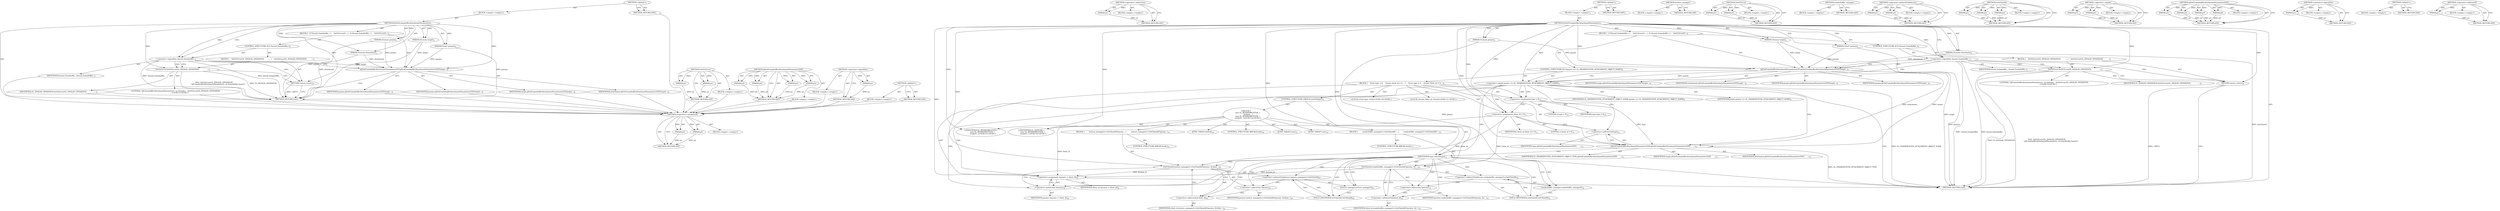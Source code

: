 digraph "&lt;operator&gt;.addressOf" {
vulnerable_6 [label=<(METHOD,&lt;global&gt;)<SUB>1</SUB>>];
vulnerable_7 [label=<(BLOCK,&lt;empty&gt;,&lt;empty&gt;)<SUB>1</SUB>>];
vulnerable_8 [label=<(METHOD,DoGetFramebufferAttachmentParameteriv)<SUB>1</SUB>>];
vulnerable_9 [label=<(PARAM,GLenum target)<SUB>2</SUB>>];
vulnerable_10 [label=<(PARAM,GLenum attachment)<SUB>2</SUB>>];
vulnerable_11 [label=<(PARAM,GLenum pname)<SUB>2</SUB>>];
vulnerable_12 [label=<(PARAM,GLint* params)<SUB>2</SUB>>];
vulnerable_13 [label=<(BLOCK,{
  if (!bound_framebuffer_) {
    SetGLError(G...,{
  if (!bound_framebuffer_) {
    SetGLError(G...)<SUB>2</SUB>>];
vulnerable_14 [label=<(CONTROL_STRUCTURE,IF,if (!bound_framebuffer_))<SUB>3</SUB>>];
vulnerable_15 [label=<(&lt;operator&gt;.logicalNot,!bound_framebuffer_)<SUB>3</SUB>>];
vulnerable_16 [label=<(IDENTIFIER,bound_framebuffer_,!bound_framebuffer_)<SUB>3</SUB>>];
vulnerable_17 [label=<(BLOCK,{
    SetGLError(GL_INVALID_OPERATION,
        ...,{
    SetGLError(GL_INVALID_OPERATION,
        ...)<SUB>3</SUB>>];
vulnerable_18 [label=<(SetGLError,SetGLError(GL_INVALID_OPERATION,
              ...)<SUB>4</SUB>>];
vulnerable_19 [label=<(IDENTIFIER,GL_INVALID_OPERATION,SetGLError(GL_INVALID_OPERATION,
              ...)<SUB>4</SUB>>];
vulnerable_20 [label="<(LITERAL,&quot;glFramebufferAttachmentParameteriv: no framebu...,SetGLError(GL_INVALID_OPERATION,
              ...)<SUB>5</SUB>>"];
vulnerable_21 [label=<(RETURN,return;,return;)<SUB>6</SUB>>];
vulnerable_22 [label=<(glGetFramebufferAttachmentParameterivEXT,glGetFramebufferAttachmentParameterivEXT(target...)<SUB>8</SUB>>];
vulnerable_23 [label=<(IDENTIFIER,target,glGetFramebufferAttachmentParameterivEXT(target...)<SUB>8</SUB>>];
vulnerable_24 [label=<(IDENTIFIER,attachment,glGetFramebufferAttachmentParameterivEXT(target...)<SUB>8</SUB>>];
vulnerable_25 [label=<(IDENTIFIER,pname,glGetFramebufferAttachmentParameterivEXT(target...)<SUB>8</SUB>>];
vulnerable_26 [label=<(IDENTIFIER,params,glGetFramebufferAttachmentParameterivEXT(target...)<SUB>8</SUB>>];
vulnerable_27 [label=<(METHOD_RETURN,void)<SUB>1</SUB>>];
vulnerable_29 [label=<(METHOD_RETURN,ANY)<SUB>1</SUB>>];
vulnerable_52 [label=<(METHOD,SetGLError)>];
vulnerable_53 [label=<(PARAM,p1)>];
vulnerable_54 [label=<(PARAM,p2)>];
vulnerable_55 [label=<(BLOCK,&lt;empty&gt;,&lt;empty&gt;)>];
vulnerable_56 [label=<(METHOD_RETURN,ANY)>];
vulnerable_57 [label=<(METHOD,glGetFramebufferAttachmentParameterivEXT)>];
vulnerable_58 [label=<(PARAM,p1)>];
vulnerable_59 [label=<(PARAM,p2)>];
vulnerable_60 [label=<(PARAM,p3)>];
vulnerable_61 [label=<(PARAM,p4)>];
vulnerable_62 [label=<(BLOCK,&lt;empty&gt;,&lt;empty&gt;)>];
vulnerable_63 [label=<(METHOD_RETURN,ANY)>];
vulnerable_48 [label=<(METHOD,&lt;operator&gt;.logicalNot)>];
vulnerable_49 [label=<(PARAM,p1)>];
vulnerable_50 [label=<(BLOCK,&lt;empty&gt;,&lt;empty&gt;)>];
vulnerable_51 [label=<(METHOD_RETURN,ANY)>];
vulnerable_42 [label=<(METHOD,&lt;global&gt;)<SUB>1</SUB>>];
vulnerable_43 [label=<(BLOCK,&lt;empty&gt;,&lt;empty&gt;)>];
vulnerable_44 [label=<(METHOD_RETURN,ANY)>];
fixed_127 [label=<(METHOD,&lt;operator&gt;.assignment)>];
fixed_128 [label=<(PARAM,p1)>];
fixed_129 [label=<(PARAM,p2)>];
fixed_130 [label=<(BLOCK,&lt;empty&gt;,&lt;empty&gt;)>];
fixed_131 [label=<(METHOD_RETURN,ANY)>];
fixed_150 [label=<(METHOD,&lt;operator&gt;.indirection)>];
fixed_151 [label=<(PARAM,p1)>];
fixed_152 [label=<(BLOCK,&lt;empty&gt;,&lt;empty&gt;)>];
fixed_153 [label=<(METHOD_RETURN,ANY)>];
fixed_6 [label=<(METHOD,&lt;global&gt;)<SUB>1</SUB>>];
fixed_7 [label=<(BLOCK,&lt;empty&gt;,&lt;empty&gt;)<SUB>1</SUB>>];
fixed_8 [label=<(METHOD,DoGetFramebufferAttachmentParameteriv)<SUB>1</SUB>>];
fixed_9 [label=<(PARAM,GLenum target)<SUB>2</SUB>>];
fixed_10 [label=<(PARAM,GLenum attachment)<SUB>2</SUB>>];
fixed_11 [label=<(PARAM,GLenum pname)<SUB>2</SUB>>];
fixed_12 [label=<(PARAM,GLint* params)<SUB>2</SUB>>];
fixed_13 [label=<(BLOCK,{
  if (!bound_framebuffer_) {
    SetGLError(G...,{
  if (!bound_framebuffer_) {
    SetGLError(G...)<SUB>2</SUB>>];
fixed_14 [label=<(CONTROL_STRUCTURE,IF,if (!bound_framebuffer_))<SUB>3</SUB>>];
fixed_15 [label=<(&lt;operator&gt;.logicalNot,!bound_framebuffer_)<SUB>3</SUB>>];
fixed_16 [label=<(IDENTIFIER,bound_framebuffer_,!bound_framebuffer_)<SUB>3</SUB>>];
fixed_17 [label=<(BLOCK,{
    SetGLError(GL_INVALID_OPERATION,
        ...,{
    SetGLError(GL_INVALID_OPERATION,
        ...)<SUB>3</SUB>>];
fixed_18 [label=<(SetGLError,SetGLError(GL_INVALID_OPERATION,
              ...)<SUB>4</SUB>>];
fixed_19 [label=<(IDENTIFIER,GL_INVALID_OPERATION,SetGLError(GL_INVALID_OPERATION,
              ...)<SUB>4</SUB>>];
fixed_20 [label="<(LITERAL,&quot;glFramebufferAttachmentParameteriv: no framebu...,SetGLError(GL_INVALID_OPERATION,
              ...)<SUB>5</SUB>>"];
fixed_21 [label=<(RETURN,return;,return;)<SUB>6</SUB>>];
fixed_22 [label=<(glGetFramebufferAttachmentParameterivEXT,glGetFramebufferAttachmentParameterivEXT(target...)<SUB>8</SUB>>];
fixed_23 [label=<(IDENTIFIER,target,glGetFramebufferAttachmentParameterivEXT(target...)<SUB>8</SUB>>];
fixed_24 [label=<(IDENTIFIER,attachment,glGetFramebufferAttachmentParameterivEXT(target...)<SUB>8</SUB>>];
fixed_25 [label=<(IDENTIFIER,pname,glGetFramebufferAttachmentParameterivEXT(target...)<SUB>8</SUB>>];
fixed_26 [label=<(IDENTIFIER,params,glGetFramebufferAttachmentParameterivEXT(target...)<SUB>8</SUB>>];
fixed_27 [label=<(CONTROL_STRUCTURE,IF,if (pname == GL_FRAMEBUFFER_ATTACHMENT_OBJECT_NAME))<SUB>9</SUB>>];
fixed_28 [label=<(&lt;operator&gt;.equals,pname == GL_FRAMEBUFFER_ATTACHMENT_OBJECT_NAME)<SUB>9</SUB>>];
fixed_29 [label=<(IDENTIFIER,pname,pname == GL_FRAMEBUFFER_ATTACHMENT_OBJECT_NAME)<SUB>9</SUB>>];
fixed_30 [label=<(IDENTIFIER,GL_FRAMEBUFFER_ATTACHMENT_OBJECT_NAME,pname == GL_FRAMEBUFFER_ATTACHMENT_OBJECT_NAME)<SUB>9</SUB>>];
fixed_31 [label=<(BLOCK,{
    GLint type = 0;
    GLuint client_id = 0;...,{
    GLint type = 0;
    GLuint client_id = 0;...)<SUB>9</SUB>>];
fixed_32 [label="<(LOCAL,GLint type: GLint)<SUB>10</SUB>>"];
fixed_33 [label=<(&lt;operator&gt;.assignment,type = 0)<SUB>10</SUB>>];
fixed_34 [label=<(IDENTIFIER,type,type = 0)<SUB>10</SUB>>];
fixed_35 [label=<(LITERAL,0,type = 0)<SUB>10</SUB>>];
fixed_36 [label="<(LOCAL,GLuint client_id: GLuint)<SUB>11</SUB>>"];
fixed_37 [label=<(&lt;operator&gt;.assignment,client_id = 0)<SUB>11</SUB>>];
fixed_38 [label=<(IDENTIFIER,client_id,client_id = 0)<SUB>11</SUB>>];
fixed_39 [label=<(LITERAL,0,client_id = 0)<SUB>11</SUB>>];
fixed_40 [label=<(glGetFramebufferAttachmentParameterivEXT,glGetFramebufferAttachmentParameterivEXT(
     ...)<SUB>12</SUB>>];
fixed_41 [label=<(IDENTIFIER,target,glGetFramebufferAttachmentParameterivEXT(
     ...)<SUB>13</SUB>>];
fixed_42 [label=<(IDENTIFIER,attachment,glGetFramebufferAttachmentParameterivEXT(
     ...)<SUB>13</SUB>>];
fixed_43 [label=<(IDENTIFIER,GL_FRAMEBUFFER_ATTACHMENT_OBJECT_TYPE,glGetFramebufferAttachmentParameterivEXT(
     ...)<SUB>13</SUB>>];
fixed_44 [label=<(&lt;operator&gt;.addressOf,&amp;type)<SUB>13</SUB>>];
fixed_45 [label=<(IDENTIFIER,type,glGetFramebufferAttachmentParameterivEXT(
     ...)<SUB>13</SUB>>];
fixed_46 [label=<(CONTROL_STRUCTURE,SWITCH,switch(type))<SUB>14</SUB>>];
fixed_47 [label=<(IDENTIFIER,type,switch(type))<SUB>14</SUB>>];
fixed_48 [label="<(BLOCK,{
      case GL_RENDERBUFFER: {
        renderb...,{
      case GL_RENDERBUFFER: {
        renderb...)<SUB>14</SUB>>"];
fixed_49 [label=<(JUMP_TARGET,case)<SUB>15</SUB>>];
fixed_50 [label="<(IDENTIFIER,GL_RENDERBUFFER,{
      case GL_RENDERBUFFER: {
        renderb...)<SUB>15</SUB>>"];
fixed_51 [label=<(BLOCK,{
        renderbuffer_manager()-&gt;GetClientId(*...,{
        renderbuffer_manager()-&gt;GetClientId(*...)<SUB>15</SUB>>];
fixed_52 [label=<(GetClientId,renderbuffer_manager()-&gt;GetClientId(*params, &amp;c...)<SUB>16</SUB>>];
fixed_53 [label=<(&lt;operator&gt;.indirectFieldAccess,renderbuffer_manager()-&gt;GetClientId)<SUB>16</SUB>>];
fixed_54 [label=<(renderbuffer_manager,renderbuffer_manager())<SUB>16</SUB>>];
fixed_55 [label=<(FIELD_IDENTIFIER,GetClientId,GetClientId)<SUB>16</SUB>>];
fixed_56 [label=<(&lt;operator&gt;.indirection,*params)<SUB>16</SUB>>];
fixed_57 [label=<(IDENTIFIER,params,renderbuffer_manager()-&gt;GetClientId(*params, &amp;c...)<SUB>16</SUB>>];
fixed_58 [label=<(&lt;operator&gt;.addressOf,&amp;client_id)<SUB>16</SUB>>];
fixed_59 [label=<(IDENTIFIER,client_id,renderbuffer_manager()-&gt;GetClientId(*params, &amp;c...)<SUB>16</SUB>>];
fixed_60 [label=<(CONTROL_STRUCTURE,BREAK,break;)<SUB>17</SUB>>];
fixed_61 [label=<(JUMP_TARGET,case)<SUB>19</SUB>>];
fixed_62 [label="<(IDENTIFIER,GL_TEXTURE,{
      case GL_RENDERBUFFER: {
        renderb...)<SUB>19</SUB>>"];
fixed_63 [label=<(BLOCK,{
        texture_manager()-&gt;GetClientId(*param...,{
        texture_manager()-&gt;GetClientId(*param...)<SUB>19</SUB>>];
fixed_64 [label=<(GetClientId,texture_manager()-&gt;GetClientId(*params, &amp;client...)<SUB>20</SUB>>];
fixed_65 [label=<(&lt;operator&gt;.indirectFieldAccess,texture_manager()-&gt;GetClientId)<SUB>20</SUB>>];
fixed_66 [label=<(texture_manager,texture_manager())<SUB>20</SUB>>];
fixed_67 [label=<(FIELD_IDENTIFIER,GetClientId,GetClientId)<SUB>20</SUB>>];
fixed_68 [label=<(&lt;operator&gt;.indirection,*params)<SUB>20</SUB>>];
fixed_69 [label=<(IDENTIFIER,params,texture_manager()-&gt;GetClientId(*params, &amp;client...)<SUB>20</SUB>>];
fixed_70 [label=<(&lt;operator&gt;.addressOf,&amp;client_id)<SUB>20</SUB>>];
fixed_71 [label=<(IDENTIFIER,client_id,texture_manager()-&gt;GetClientId(*params, &amp;client...)<SUB>20</SUB>>];
fixed_72 [label=<(CONTROL_STRUCTURE,BREAK,break;)<SUB>21</SUB>>];
fixed_73 [label=<(JUMP_TARGET,default)<SUB>23</SUB>>];
fixed_74 [label=<(CONTROL_STRUCTURE,BREAK,break;)<SUB>24</SUB>>];
fixed_75 [label=<(&lt;operator&gt;.assignment,*params = client_id)<SUB>26</SUB>>];
fixed_76 [label=<(&lt;operator&gt;.indirection,*params)<SUB>26</SUB>>];
fixed_77 [label=<(IDENTIFIER,params,*params = client_id)<SUB>26</SUB>>];
fixed_78 [label=<(IDENTIFIER,client_id,*params = client_id)<SUB>26</SUB>>];
fixed_79 [label=<(METHOD_RETURN,void)<SUB>1</SUB>>];
fixed_81 [label=<(METHOD_RETURN,ANY)<SUB>1</SUB>>];
fixed_154 [label=<(METHOD,texture_manager)>];
fixed_155 [label=<(BLOCK,&lt;empty&gt;,&lt;empty&gt;)>];
fixed_156 [label=<(METHOD_RETURN,ANY)>];
fixed_110 [label=<(METHOD,SetGLError)>];
fixed_111 [label=<(PARAM,p1)>];
fixed_112 [label=<(PARAM,p2)>];
fixed_113 [label=<(BLOCK,&lt;empty&gt;,&lt;empty&gt;)>];
fixed_114 [label=<(METHOD_RETURN,ANY)>];
fixed_147 [label=<(METHOD,renderbuffer_manager)>];
fixed_148 [label=<(BLOCK,&lt;empty&gt;,&lt;empty&gt;)>];
fixed_149 [label=<(METHOD_RETURN,ANY)>];
fixed_142 [label=<(METHOD,&lt;operator&gt;.indirectFieldAccess)>];
fixed_143 [label=<(PARAM,p1)>];
fixed_144 [label=<(PARAM,p2)>];
fixed_145 [label=<(BLOCK,&lt;empty&gt;,&lt;empty&gt;)>];
fixed_146 [label=<(METHOD_RETURN,ANY)>];
fixed_136 [label=<(METHOD,GetClientId)>];
fixed_137 [label=<(PARAM,p1)>];
fixed_138 [label=<(PARAM,p2)>];
fixed_139 [label=<(PARAM,p3)>];
fixed_140 [label=<(BLOCK,&lt;empty&gt;,&lt;empty&gt;)>];
fixed_141 [label=<(METHOD_RETURN,ANY)>];
fixed_122 [label=<(METHOD,&lt;operator&gt;.equals)>];
fixed_123 [label=<(PARAM,p1)>];
fixed_124 [label=<(PARAM,p2)>];
fixed_125 [label=<(BLOCK,&lt;empty&gt;,&lt;empty&gt;)>];
fixed_126 [label=<(METHOD_RETURN,ANY)>];
fixed_115 [label=<(METHOD,glGetFramebufferAttachmentParameterivEXT)>];
fixed_116 [label=<(PARAM,p1)>];
fixed_117 [label=<(PARAM,p2)>];
fixed_118 [label=<(PARAM,p3)>];
fixed_119 [label=<(PARAM,p4)>];
fixed_120 [label=<(BLOCK,&lt;empty&gt;,&lt;empty&gt;)>];
fixed_121 [label=<(METHOD_RETURN,ANY)>];
fixed_106 [label=<(METHOD,&lt;operator&gt;.logicalNot)>];
fixed_107 [label=<(PARAM,p1)>];
fixed_108 [label=<(BLOCK,&lt;empty&gt;,&lt;empty&gt;)>];
fixed_109 [label=<(METHOD_RETURN,ANY)>];
fixed_100 [label=<(METHOD,&lt;global&gt;)<SUB>1</SUB>>];
fixed_101 [label=<(BLOCK,&lt;empty&gt;,&lt;empty&gt;)>];
fixed_102 [label=<(METHOD_RETURN,ANY)>];
fixed_132 [label=<(METHOD,&lt;operator&gt;.addressOf)>];
fixed_133 [label=<(PARAM,p1)>];
fixed_134 [label=<(BLOCK,&lt;empty&gt;,&lt;empty&gt;)>];
fixed_135 [label=<(METHOD_RETURN,ANY)>];
vulnerable_6 -> vulnerable_7  [key=0, label="AST: "];
vulnerable_6 -> vulnerable_29  [key=0, label="AST: "];
vulnerable_6 -> vulnerable_29  [key=1, label="CFG: "];
vulnerable_7 -> vulnerable_8  [key=0, label="AST: "];
vulnerable_8 -> vulnerable_9  [key=0, label="AST: "];
vulnerable_8 -> vulnerable_9  [key=1, label="DDG: "];
vulnerable_8 -> vulnerable_10  [key=0, label="AST: "];
vulnerable_8 -> vulnerable_10  [key=1, label="DDG: "];
vulnerable_8 -> vulnerable_11  [key=0, label="AST: "];
vulnerable_8 -> vulnerable_11  [key=1, label="DDG: "];
vulnerable_8 -> vulnerable_12  [key=0, label="AST: "];
vulnerable_8 -> vulnerable_12  [key=1, label="DDG: "];
vulnerable_8 -> vulnerable_13  [key=0, label="AST: "];
vulnerable_8 -> vulnerable_27  [key=0, label="AST: "];
vulnerable_8 -> vulnerable_15  [key=0, label="CFG: "];
vulnerable_8 -> vulnerable_15  [key=1, label="DDG: "];
vulnerable_8 -> vulnerable_22  [key=0, label="DDG: "];
vulnerable_8 -> vulnerable_21  [key=0, label="DDG: "];
vulnerable_8 -> vulnerable_18  [key=0, label="DDG: "];
vulnerable_9 -> vulnerable_27  [key=0, label="DDG: target"];
vulnerable_9 -> vulnerable_22  [key=0, label="DDG: target"];
vulnerable_10 -> vulnerable_27  [key=0, label="DDG: attachment"];
vulnerable_10 -> vulnerable_22  [key=0, label="DDG: attachment"];
vulnerable_11 -> vulnerable_27  [key=0, label="DDG: pname"];
vulnerable_11 -> vulnerable_22  [key=0, label="DDG: pname"];
vulnerable_12 -> vulnerable_27  [key=0, label="DDG: params"];
vulnerable_12 -> vulnerable_22  [key=0, label="DDG: params"];
vulnerable_13 -> vulnerable_14  [key=0, label="AST: "];
vulnerable_13 -> vulnerable_22  [key=0, label="AST: "];
vulnerable_14 -> vulnerable_15  [key=0, label="AST: "];
vulnerable_14 -> vulnerable_17  [key=0, label="AST: "];
vulnerable_15 -> vulnerable_16  [key=0, label="AST: "];
vulnerable_15 -> vulnerable_18  [key=0, label="CFG: "];
vulnerable_15 -> vulnerable_18  [key=1, label="CDG: "];
vulnerable_15 -> vulnerable_22  [key=0, label="CFG: "];
vulnerable_15 -> vulnerable_22  [key=1, label="CDG: "];
vulnerable_15 -> vulnerable_27  [key=0, label="DDG: !bound_framebuffer_"];
vulnerable_15 -> vulnerable_27  [key=1, label="DDG: bound_framebuffer_"];
vulnerable_15 -> vulnerable_21  [key=0, label="CDG: "];
vulnerable_16 -> fixed_127  [key=0];
vulnerable_17 -> vulnerable_18  [key=0, label="AST: "];
vulnerable_17 -> vulnerable_21  [key=0, label="AST: "];
vulnerable_18 -> vulnerable_19  [key=0, label="AST: "];
vulnerable_18 -> vulnerable_20  [key=0, label="AST: "];
vulnerable_18 -> vulnerable_21  [key=0, label="CFG: "];
vulnerable_18 -> vulnerable_27  [key=0, label="DDG: SetGLError(GL_INVALID_OPERATION,
               &quot;glFramebufferAttachmentParameteriv: no framebuffer bound&quot;)"];
vulnerable_18 -> vulnerable_27  [key=1, label="DDG: GL_INVALID_OPERATION"];
vulnerable_19 -> fixed_127  [key=0];
vulnerable_20 -> fixed_127  [key=0];
vulnerable_21 -> vulnerable_27  [key=0, label="CFG: "];
vulnerable_21 -> vulnerable_27  [key=1, label="DDG: &lt;RET&gt;"];
vulnerable_22 -> vulnerable_23  [key=0, label="AST: "];
vulnerable_22 -> vulnerable_24  [key=0, label="AST: "];
vulnerable_22 -> vulnerable_25  [key=0, label="AST: "];
vulnerable_22 -> vulnerable_26  [key=0, label="AST: "];
vulnerable_22 -> vulnerable_27  [key=0, label="CFG: "];
vulnerable_23 -> fixed_127  [key=0];
vulnerable_24 -> fixed_127  [key=0];
vulnerable_25 -> fixed_127  [key=0];
vulnerable_26 -> fixed_127  [key=0];
vulnerable_27 -> fixed_127  [key=0];
vulnerable_29 -> fixed_127  [key=0];
vulnerable_52 -> vulnerable_53  [key=0, label="AST: "];
vulnerable_52 -> vulnerable_53  [key=1, label="DDG: "];
vulnerable_52 -> vulnerable_55  [key=0, label="AST: "];
vulnerable_52 -> vulnerable_54  [key=0, label="AST: "];
vulnerable_52 -> vulnerable_54  [key=1, label="DDG: "];
vulnerable_52 -> vulnerable_56  [key=0, label="AST: "];
vulnerable_52 -> vulnerable_56  [key=1, label="CFG: "];
vulnerable_53 -> vulnerable_56  [key=0, label="DDG: p1"];
vulnerable_54 -> vulnerable_56  [key=0, label="DDG: p2"];
vulnerable_55 -> fixed_127  [key=0];
vulnerable_56 -> fixed_127  [key=0];
vulnerable_57 -> vulnerable_58  [key=0, label="AST: "];
vulnerable_57 -> vulnerable_58  [key=1, label="DDG: "];
vulnerable_57 -> vulnerable_62  [key=0, label="AST: "];
vulnerable_57 -> vulnerable_59  [key=0, label="AST: "];
vulnerable_57 -> vulnerable_59  [key=1, label="DDG: "];
vulnerable_57 -> vulnerable_63  [key=0, label="AST: "];
vulnerable_57 -> vulnerable_63  [key=1, label="CFG: "];
vulnerable_57 -> vulnerable_60  [key=0, label="AST: "];
vulnerable_57 -> vulnerable_60  [key=1, label="DDG: "];
vulnerable_57 -> vulnerable_61  [key=0, label="AST: "];
vulnerable_57 -> vulnerable_61  [key=1, label="DDG: "];
vulnerable_58 -> vulnerable_63  [key=0, label="DDG: p1"];
vulnerable_59 -> vulnerable_63  [key=0, label="DDG: p2"];
vulnerable_60 -> vulnerable_63  [key=0, label="DDG: p3"];
vulnerable_61 -> vulnerable_63  [key=0, label="DDG: p4"];
vulnerable_62 -> fixed_127  [key=0];
vulnerable_63 -> fixed_127  [key=0];
vulnerable_48 -> vulnerable_49  [key=0, label="AST: "];
vulnerable_48 -> vulnerable_49  [key=1, label="DDG: "];
vulnerable_48 -> vulnerable_50  [key=0, label="AST: "];
vulnerable_48 -> vulnerable_51  [key=0, label="AST: "];
vulnerable_48 -> vulnerable_51  [key=1, label="CFG: "];
vulnerable_49 -> vulnerable_51  [key=0, label="DDG: p1"];
vulnerable_50 -> fixed_127  [key=0];
vulnerable_51 -> fixed_127  [key=0];
vulnerable_42 -> vulnerable_43  [key=0, label="AST: "];
vulnerable_42 -> vulnerable_44  [key=0, label="AST: "];
vulnerable_42 -> vulnerable_44  [key=1, label="CFG: "];
vulnerable_43 -> fixed_127  [key=0];
vulnerable_44 -> fixed_127  [key=0];
fixed_127 -> fixed_128  [key=0, label="AST: "];
fixed_127 -> fixed_128  [key=1, label="DDG: "];
fixed_127 -> fixed_130  [key=0, label="AST: "];
fixed_127 -> fixed_129  [key=0, label="AST: "];
fixed_127 -> fixed_129  [key=1, label="DDG: "];
fixed_127 -> fixed_131  [key=0, label="AST: "];
fixed_127 -> fixed_131  [key=1, label="CFG: "];
fixed_128 -> fixed_131  [key=0, label="DDG: p1"];
fixed_129 -> fixed_131  [key=0, label="DDG: p2"];
fixed_150 -> fixed_151  [key=0, label="AST: "];
fixed_150 -> fixed_151  [key=1, label="DDG: "];
fixed_150 -> fixed_152  [key=0, label="AST: "];
fixed_150 -> fixed_153  [key=0, label="AST: "];
fixed_150 -> fixed_153  [key=1, label="CFG: "];
fixed_151 -> fixed_153  [key=0, label="DDG: p1"];
fixed_6 -> fixed_7  [key=0, label="AST: "];
fixed_6 -> fixed_81  [key=0, label="AST: "];
fixed_6 -> fixed_81  [key=1, label="CFG: "];
fixed_7 -> fixed_8  [key=0, label="AST: "];
fixed_8 -> fixed_9  [key=0, label="AST: "];
fixed_8 -> fixed_9  [key=1, label="DDG: "];
fixed_8 -> fixed_10  [key=0, label="AST: "];
fixed_8 -> fixed_10  [key=1, label="DDG: "];
fixed_8 -> fixed_11  [key=0, label="AST: "];
fixed_8 -> fixed_11  [key=1, label="DDG: "];
fixed_8 -> fixed_12  [key=0, label="AST: "];
fixed_8 -> fixed_12  [key=1, label="DDG: "];
fixed_8 -> fixed_13  [key=0, label="AST: "];
fixed_8 -> fixed_79  [key=0, label="AST: "];
fixed_8 -> fixed_15  [key=0, label="CFG: "];
fixed_8 -> fixed_15  [key=1, label="DDG: "];
fixed_8 -> fixed_22  [key=0, label="DDG: "];
fixed_8 -> fixed_21  [key=0, label="DDG: "];
fixed_8 -> fixed_28  [key=0, label="DDG: "];
fixed_8 -> fixed_33  [key=0, label="DDG: "];
fixed_8 -> fixed_37  [key=0, label="DDG: "];
fixed_8 -> fixed_75  [key=0, label="DDG: "];
fixed_8 -> fixed_18  [key=0, label="DDG: "];
fixed_8 -> fixed_40  [key=0, label="DDG: "];
fixed_8 -> fixed_47  [key=0, label="DDG: "];
fixed_8 -> fixed_50  [key=0, label="DDG: "];
fixed_8 -> fixed_62  [key=0, label="DDG: "];
fixed_8 -> fixed_52  [key=0, label="DDG: "];
fixed_8 -> fixed_64  [key=0, label="DDG: "];
fixed_9 -> fixed_79  [key=0, label="DDG: target"];
fixed_9 -> fixed_22  [key=0, label="DDG: target"];
fixed_10 -> fixed_79  [key=0, label="DDG: attachment"];
fixed_10 -> fixed_22  [key=0, label="DDG: attachment"];
fixed_11 -> fixed_79  [key=0, label="DDG: pname"];
fixed_11 -> fixed_22  [key=0, label="DDG: pname"];
fixed_12 -> fixed_79  [key=0, label="DDG: params"];
fixed_12 -> fixed_22  [key=0, label="DDG: params"];
fixed_13 -> fixed_14  [key=0, label="AST: "];
fixed_13 -> fixed_22  [key=0, label="AST: "];
fixed_13 -> fixed_27  [key=0, label="AST: "];
fixed_14 -> fixed_15  [key=0, label="AST: "];
fixed_14 -> fixed_17  [key=0, label="AST: "];
fixed_15 -> fixed_16  [key=0, label="AST: "];
fixed_15 -> fixed_18  [key=0, label="CFG: "];
fixed_15 -> fixed_18  [key=1, label="CDG: "];
fixed_15 -> fixed_22  [key=0, label="CFG: "];
fixed_15 -> fixed_22  [key=1, label="CDG: "];
fixed_15 -> fixed_79  [key=0, label="DDG: !bound_framebuffer_"];
fixed_15 -> fixed_79  [key=1, label="DDG: bound_framebuffer_"];
fixed_15 -> fixed_21  [key=0, label="CDG: "];
fixed_15 -> fixed_28  [key=0, label="CDG: "];
fixed_17 -> fixed_18  [key=0, label="AST: "];
fixed_17 -> fixed_21  [key=0, label="AST: "];
fixed_18 -> fixed_19  [key=0, label="AST: "];
fixed_18 -> fixed_20  [key=0, label="AST: "];
fixed_18 -> fixed_21  [key=0, label="CFG: "];
fixed_18 -> fixed_79  [key=0, label="DDG: SetGLError(GL_INVALID_OPERATION,
               &quot;glFramebufferAttachmentParameteriv: no framebuffer bound&quot;)"];
fixed_18 -> fixed_79  [key=1, label="DDG: GL_INVALID_OPERATION"];
fixed_21 -> fixed_79  [key=0, label="CFG: "];
fixed_21 -> fixed_79  [key=1, label="DDG: &lt;RET&gt;"];
fixed_22 -> fixed_23  [key=0, label="AST: "];
fixed_22 -> fixed_24  [key=0, label="AST: "];
fixed_22 -> fixed_25  [key=0, label="AST: "];
fixed_22 -> fixed_26  [key=0, label="AST: "];
fixed_22 -> fixed_28  [key=0, label="CFG: "];
fixed_22 -> fixed_28  [key=1, label="DDG: pname"];
fixed_22 -> fixed_40  [key=0, label="DDG: target"];
fixed_22 -> fixed_40  [key=1, label="DDG: attachment"];
fixed_27 -> fixed_28  [key=0, label="AST: "];
fixed_27 -> fixed_31  [key=0, label="AST: "];
fixed_28 -> fixed_29  [key=0, label="AST: "];
fixed_28 -> fixed_30  [key=0, label="AST: "];
fixed_28 -> fixed_79  [key=0, label="CFG: "];
fixed_28 -> fixed_79  [key=1, label="DDG: GL_FRAMEBUFFER_ATTACHMENT_OBJECT_NAME"];
fixed_28 -> fixed_33  [key=0, label="CFG: "];
fixed_28 -> fixed_33  [key=1, label="CDG: "];
fixed_28 -> fixed_47  [key=0, label="CDG: "];
fixed_28 -> fixed_75  [key=0, label="CDG: "];
fixed_28 -> fixed_37  [key=0, label="CDG: "];
fixed_28 -> fixed_40  [key=0, label="CDG: "];
fixed_28 -> fixed_76  [key=0, label="CDG: "];
fixed_28 -> fixed_44  [key=0, label="CDG: "];
fixed_31 -> fixed_32  [key=0, label="AST: "];
fixed_31 -> fixed_33  [key=0, label="AST: "];
fixed_31 -> fixed_36  [key=0, label="AST: "];
fixed_31 -> fixed_37  [key=0, label="AST: "];
fixed_31 -> fixed_40  [key=0, label="AST: "];
fixed_31 -> fixed_46  [key=0, label="AST: "];
fixed_31 -> fixed_75  [key=0, label="AST: "];
fixed_33 -> fixed_34  [key=0, label="AST: "];
fixed_33 -> fixed_35  [key=0, label="AST: "];
fixed_33 -> fixed_37  [key=0, label="CFG: "];
fixed_33 -> fixed_40  [key=0, label="DDG: type"];
fixed_37 -> fixed_38  [key=0, label="AST: "];
fixed_37 -> fixed_39  [key=0, label="AST: "];
fixed_37 -> fixed_44  [key=0, label="CFG: "];
fixed_37 -> fixed_75  [key=0, label="DDG: client_id"];
fixed_37 -> fixed_52  [key=0, label="DDG: client_id"];
fixed_37 -> fixed_64  [key=0, label="DDG: client_id"];
fixed_40 -> fixed_41  [key=0, label="AST: "];
fixed_40 -> fixed_42  [key=0, label="AST: "];
fixed_40 -> fixed_43  [key=0, label="AST: "];
fixed_40 -> fixed_44  [key=0, label="AST: "];
fixed_40 -> fixed_47  [key=0, label="CFG: "];
fixed_40 -> fixed_79  [key=0, label="DDG: GL_FRAMEBUFFER_ATTACHMENT_OBJECT_TYPE"];
fixed_44 -> fixed_45  [key=0, label="AST: "];
fixed_44 -> fixed_40  [key=0, label="CFG: "];
fixed_46 -> fixed_47  [key=0, label="AST: "];
fixed_46 -> fixed_48  [key=0, label="AST: "];
fixed_47 -> fixed_54  [key=0, label="CFG: "];
fixed_47 -> fixed_54  [key=1, label="CDG: "];
fixed_47 -> fixed_66  [key=0, label="CFG: "];
fixed_47 -> fixed_66  [key=1, label="CDG: "];
fixed_47 -> fixed_76  [key=0, label="CFG: "];
fixed_47 -> fixed_68  [key=0, label="CDG: "];
fixed_47 -> fixed_64  [key=0, label="CDG: "];
fixed_47 -> fixed_52  [key=0, label="CDG: "];
fixed_47 -> fixed_56  [key=0, label="CDG: "];
fixed_47 -> fixed_67  [key=0, label="CDG: "];
fixed_47 -> fixed_65  [key=0, label="CDG: "];
fixed_47 -> fixed_58  [key=0, label="CDG: "];
fixed_47 -> fixed_53  [key=0, label="CDG: "];
fixed_47 -> fixed_70  [key=0, label="CDG: "];
fixed_47 -> fixed_55  [key=0, label="CDG: "];
fixed_48 -> fixed_49  [key=0, label="AST: "];
fixed_48 -> fixed_50  [key=0, label="AST: "];
fixed_48 -> fixed_51  [key=0, label="AST: "];
fixed_48 -> fixed_61  [key=0, label="AST: "];
fixed_48 -> fixed_62  [key=0, label="AST: "];
fixed_48 -> fixed_63  [key=0, label="AST: "];
fixed_48 -> fixed_73  [key=0, label="AST: "];
fixed_48 -> fixed_74  [key=0, label="AST: "];
fixed_51 -> fixed_52  [key=0, label="AST: "];
fixed_51 -> fixed_60  [key=0, label="AST: "];
fixed_52 -> fixed_53  [key=0, label="AST: "];
fixed_52 -> fixed_56  [key=0, label="AST: "];
fixed_52 -> fixed_58  [key=0, label="AST: "];
fixed_52 -> fixed_76  [key=0, label="CFG: "];
fixed_52 -> fixed_75  [key=0, label="DDG: &amp;client_id"];
fixed_53 -> fixed_54  [key=0, label="AST: "];
fixed_53 -> fixed_55  [key=0, label="AST: "];
fixed_53 -> fixed_56  [key=0, label="CFG: "];
fixed_54 -> fixed_55  [key=0, label="CFG: "];
fixed_55 -> fixed_53  [key=0, label="CFG: "];
fixed_56 -> fixed_57  [key=0, label="AST: "];
fixed_56 -> fixed_58  [key=0, label="CFG: "];
fixed_58 -> fixed_59  [key=0, label="AST: "];
fixed_58 -> fixed_52  [key=0, label="CFG: "];
fixed_63 -> fixed_64  [key=0, label="AST: "];
fixed_63 -> fixed_72  [key=0, label="AST: "];
fixed_64 -> fixed_65  [key=0, label="AST: "];
fixed_64 -> fixed_68  [key=0, label="AST: "];
fixed_64 -> fixed_70  [key=0, label="AST: "];
fixed_64 -> fixed_76  [key=0, label="CFG: "];
fixed_64 -> fixed_75  [key=0, label="DDG: &amp;client_id"];
fixed_65 -> fixed_66  [key=0, label="AST: "];
fixed_65 -> fixed_67  [key=0, label="AST: "];
fixed_65 -> fixed_68  [key=0, label="CFG: "];
fixed_66 -> fixed_67  [key=0, label="CFG: "];
fixed_67 -> fixed_65  [key=0, label="CFG: "];
fixed_68 -> fixed_69  [key=0, label="AST: "];
fixed_68 -> fixed_70  [key=0, label="CFG: "];
fixed_70 -> fixed_71  [key=0, label="AST: "];
fixed_70 -> fixed_64  [key=0, label="CFG: "];
fixed_75 -> fixed_76  [key=0, label="AST: "];
fixed_75 -> fixed_78  [key=0, label="AST: "];
fixed_75 -> fixed_79  [key=0, label="CFG: "];
fixed_76 -> fixed_77  [key=0, label="AST: "];
fixed_76 -> fixed_75  [key=0, label="CFG: "];
fixed_154 -> fixed_155  [key=0, label="AST: "];
fixed_154 -> fixed_156  [key=0, label="AST: "];
fixed_154 -> fixed_156  [key=1, label="CFG: "];
fixed_110 -> fixed_111  [key=0, label="AST: "];
fixed_110 -> fixed_111  [key=1, label="DDG: "];
fixed_110 -> fixed_113  [key=0, label="AST: "];
fixed_110 -> fixed_112  [key=0, label="AST: "];
fixed_110 -> fixed_112  [key=1, label="DDG: "];
fixed_110 -> fixed_114  [key=0, label="AST: "];
fixed_110 -> fixed_114  [key=1, label="CFG: "];
fixed_111 -> fixed_114  [key=0, label="DDG: p1"];
fixed_112 -> fixed_114  [key=0, label="DDG: p2"];
fixed_147 -> fixed_148  [key=0, label="AST: "];
fixed_147 -> fixed_149  [key=0, label="AST: "];
fixed_147 -> fixed_149  [key=1, label="CFG: "];
fixed_142 -> fixed_143  [key=0, label="AST: "];
fixed_142 -> fixed_143  [key=1, label="DDG: "];
fixed_142 -> fixed_145  [key=0, label="AST: "];
fixed_142 -> fixed_144  [key=0, label="AST: "];
fixed_142 -> fixed_144  [key=1, label="DDG: "];
fixed_142 -> fixed_146  [key=0, label="AST: "];
fixed_142 -> fixed_146  [key=1, label="CFG: "];
fixed_143 -> fixed_146  [key=0, label="DDG: p1"];
fixed_144 -> fixed_146  [key=0, label="DDG: p2"];
fixed_136 -> fixed_137  [key=0, label="AST: "];
fixed_136 -> fixed_137  [key=1, label="DDG: "];
fixed_136 -> fixed_140  [key=0, label="AST: "];
fixed_136 -> fixed_138  [key=0, label="AST: "];
fixed_136 -> fixed_138  [key=1, label="DDG: "];
fixed_136 -> fixed_141  [key=0, label="AST: "];
fixed_136 -> fixed_141  [key=1, label="CFG: "];
fixed_136 -> fixed_139  [key=0, label="AST: "];
fixed_136 -> fixed_139  [key=1, label="DDG: "];
fixed_137 -> fixed_141  [key=0, label="DDG: p1"];
fixed_138 -> fixed_141  [key=0, label="DDG: p2"];
fixed_139 -> fixed_141  [key=0, label="DDG: p3"];
fixed_122 -> fixed_123  [key=0, label="AST: "];
fixed_122 -> fixed_123  [key=1, label="DDG: "];
fixed_122 -> fixed_125  [key=0, label="AST: "];
fixed_122 -> fixed_124  [key=0, label="AST: "];
fixed_122 -> fixed_124  [key=1, label="DDG: "];
fixed_122 -> fixed_126  [key=0, label="AST: "];
fixed_122 -> fixed_126  [key=1, label="CFG: "];
fixed_123 -> fixed_126  [key=0, label="DDG: p1"];
fixed_124 -> fixed_126  [key=0, label="DDG: p2"];
fixed_115 -> fixed_116  [key=0, label="AST: "];
fixed_115 -> fixed_116  [key=1, label="DDG: "];
fixed_115 -> fixed_120  [key=0, label="AST: "];
fixed_115 -> fixed_117  [key=0, label="AST: "];
fixed_115 -> fixed_117  [key=1, label="DDG: "];
fixed_115 -> fixed_121  [key=0, label="AST: "];
fixed_115 -> fixed_121  [key=1, label="CFG: "];
fixed_115 -> fixed_118  [key=0, label="AST: "];
fixed_115 -> fixed_118  [key=1, label="DDG: "];
fixed_115 -> fixed_119  [key=0, label="AST: "];
fixed_115 -> fixed_119  [key=1, label="DDG: "];
fixed_116 -> fixed_121  [key=0, label="DDG: p1"];
fixed_117 -> fixed_121  [key=0, label="DDG: p2"];
fixed_118 -> fixed_121  [key=0, label="DDG: p3"];
fixed_119 -> fixed_121  [key=0, label="DDG: p4"];
fixed_106 -> fixed_107  [key=0, label="AST: "];
fixed_106 -> fixed_107  [key=1, label="DDG: "];
fixed_106 -> fixed_108  [key=0, label="AST: "];
fixed_106 -> fixed_109  [key=0, label="AST: "];
fixed_106 -> fixed_109  [key=1, label="CFG: "];
fixed_107 -> fixed_109  [key=0, label="DDG: p1"];
fixed_100 -> fixed_101  [key=0, label="AST: "];
fixed_100 -> fixed_102  [key=0, label="AST: "];
fixed_100 -> fixed_102  [key=1, label="CFG: "];
fixed_132 -> fixed_133  [key=0, label="AST: "];
fixed_132 -> fixed_133  [key=1, label="DDG: "];
fixed_132 -> fixed_134  [key=0, label="AST: "];
fixed_132 -> fixed_135  [key=0, label="AST: "];
fixed_132 -> fixed_135  [key=1, label="CFG: "];
fixed_133 -> fixed_135  [key=0, label="DDG: p1"];
}
